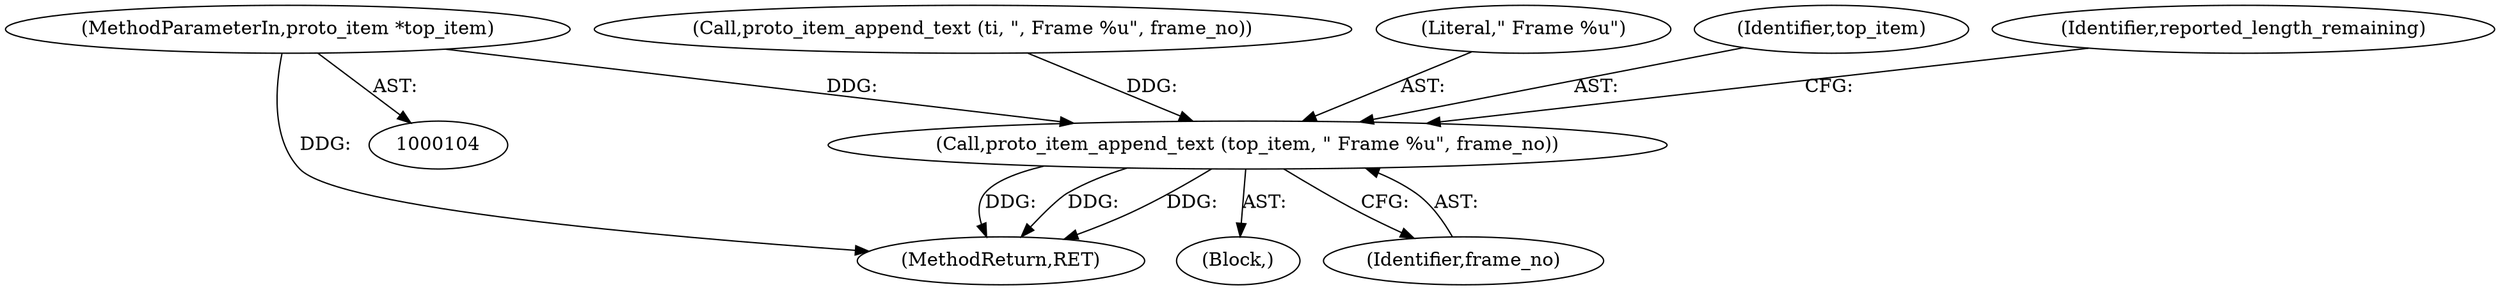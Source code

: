 digraph "0_wireshark_2c13e97d656c1c0ac4d76eb9d307664aae0e0cf7_1@pointer" {
"1000110" [label="(MethodParameterIn,proto_item *top_item)"];
"1000214" [label="(Call,proto_item_append_text (top_item, \" Frame %u\", frame_no))"];
"1000214" [label="(Call,proto_item_append_text (top_item, \" Frame %u\", frame_no))"];
"1000110" [label="(MethodParameterIn,proto_item *top_item)"];
"1000293" [label="(MethodReturn,RET)"];
"1000111" [label="(Block,)"];
"1000210" [label="(Call,proto_item_append_text (ti, \", Frame %u\", frame_no))"];
"1000216" [label="(Literal,\" Frame %u\")"];
"1000215" [label="(Identifier,top_item)"];
"1000219" [label="(Identifier,reported_length_remaining)"];
"1000217" [label="(Identifier,frame_no)"];
"1000110" -> "1000104"  [label="AST: "];
"1000110" -> "1000293"  [label="DDG: "];
"1000110" -> "1000214"  [label="DDG: "];
"1000214" -> "1000111"  [label="AST: "];
"1000214" -> "1000217"  [label="CFG: "];
"1000215" -> "1000214"  [label="AST: "];
"1000216" -> "1000214"  [label="AST: "];
"1000217" -> "1000214"  [label="AST: "];
"1000219" -> "1000214"  [label="CFG: "];
"1000214" -> "1000293"  [label="DDG: "];
"1000214" -> "1000293"  [label="DDG: "];
"1000214" -> "1000293"  [label="DDG: "];
"1000210" -> "1000214"  [label="DDG: "];
}
